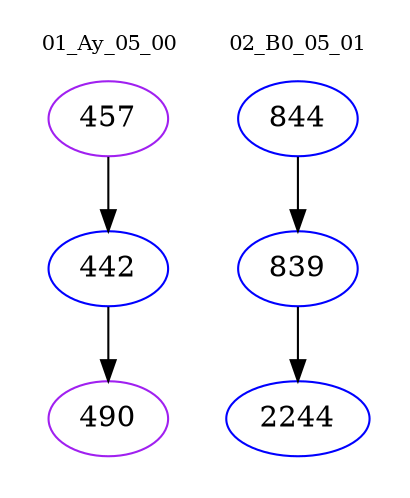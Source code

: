 digraph{
subgraph cluster_0 {
color = white
label = "01_Ay_05_00";
fontsize=10;
T0_457 [label="457", color="purple"]
T0_457 -> T0_442 [color="black"]
T0_442 [label="442", color="blue"]
T0_442 -> T0_490 [color="black"]
T0_490 [label="490", color="purple"]
}
subgraph cluster_1 {
color = white
label = "02_B0_05_01";
fontsize=10;
T1_844 [label="844", color="blue"]
T1_844 -> T1_839 [color="black"]
T1_839 [label="839", color="blue"]
T1_839 -> T1_2244 [color="black"]
T1_2244 [label="2244", color="blue"]
}
}
